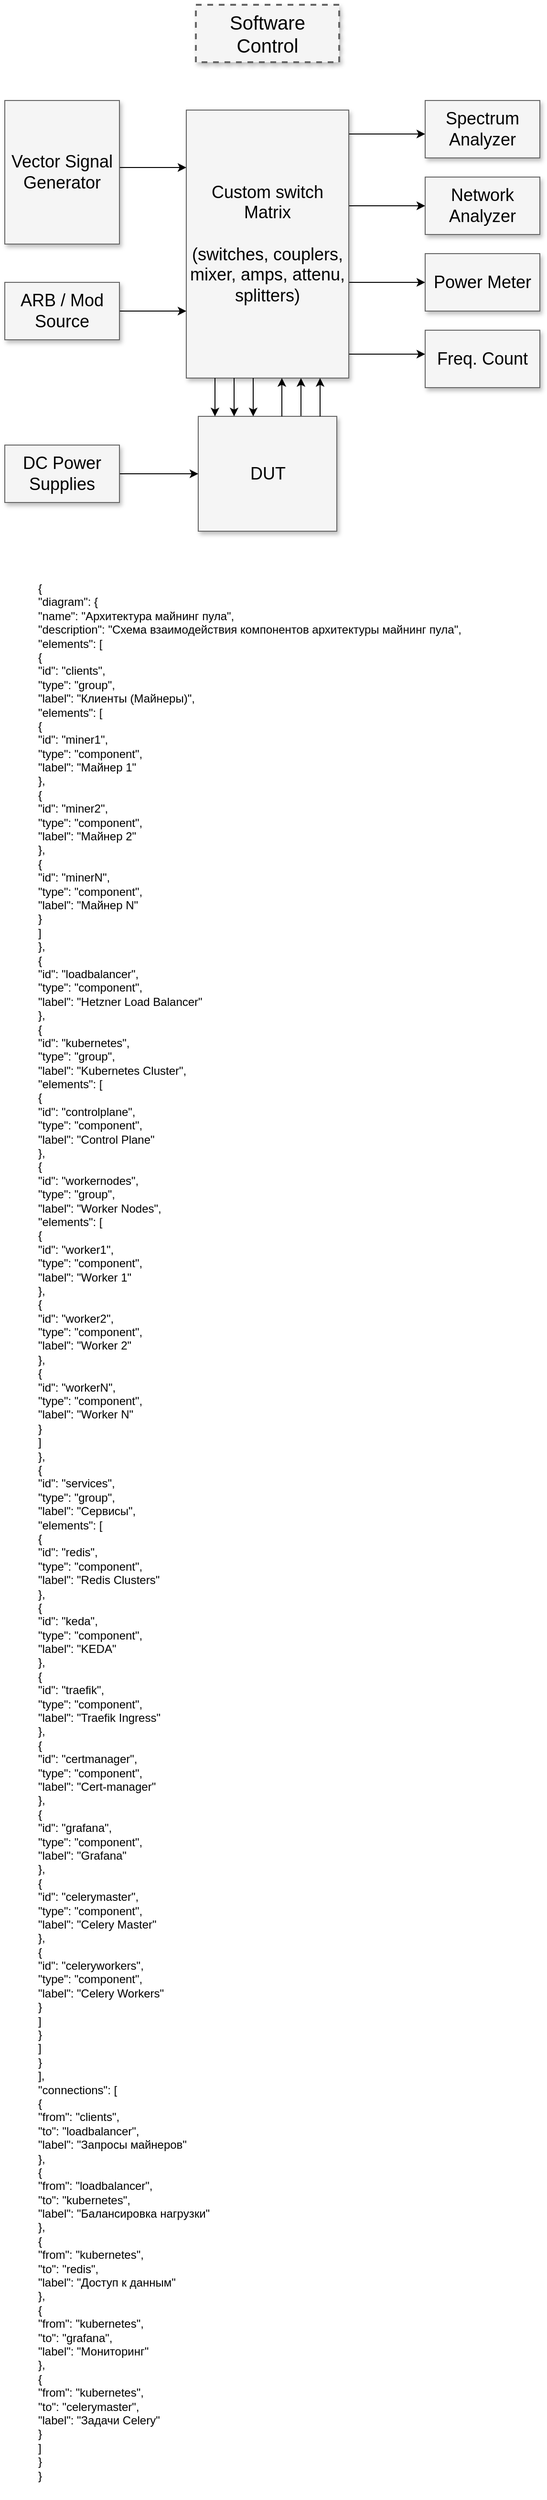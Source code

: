 <mxfile version="26.0.13">
  <diagram name="Page-1" id="90a13364-a465-7bf4-72fc-28e22215d7a0">
    <mxGraphModel dx="1050" dy="557" grid="1" gridSize="10" guides="1" tooltips="1" connect="1" arrows="1" fold="1" page="1" pageScale="1.5" pageWidth="1169" pageHeight="826" background="none" math="0" shadow="0">
      <root>
        <mxCell id="0" style=";html=1;" />
        <mxCell id="1" style=";html=1;" parent="0" />
        <mxCell id="3a17f1ce550125da-1" value="Software Control" style="whiteSpace=wrap;html=1;shadow=1;fontSize=20;fillColor=#f5f5f5;strokeColor=#666666;strokeWidth=2;dashed=1;" parent="1" vertex="1">
          <mxGeometry x="797" y="344" width="150" height="60" as="geometry" />
        </mxCell>
        <mxCell id="3a17f1ce550125da-13" style="edgeStyle=elbowEdgeStyle;rounded=0;html=1;startArrow=none;startFill=0;jettySize=auto;orthogonalLoop=1;fontSize=18;elbow=vertical;" parent="1" source="3a17f1ce550125da-2" target="3a17f1ce550125da-4" edge="1">
          <mxGeometry relative="1" as="geometry" />
        </mxCell>
        <mxCell id="3a17f1ce550125da-14" style="edgeStyle=elbowEdgeStyle;rounded=0;html=1;startArrow=none;startFill=0;jettySize=auto;orthogonalLoop=1;fontSize=18;elbow=vertical;" parent="1" source="3a17f1ce550125da-2" target="3a17f1ce550125da-5" edge="1">
          <mxGeometry relative="1" as="geometry" />
        </mxCell>
        <mxCell id="3a17f1ce550125da-15" style="edgeStyle=elbowEdgeStyle;rounded=0;html=1;startArrow=none;startFill=0;jettySize=auto;orthogonalLoop=1;fontSize=18;elbow=vertical;" parent="1" source="3a17f1ce550125da-2" target="3a17f1ce550125da-6" edge="1">
          <mxGeometry relative="1" as="geometry" />
        </mxCell>
        <mxCell id="3a17f1ce550125da-16" style="edgeStyle=elbowEdgeStyle;rounded=0;html=1;startArrow=none;startFill=0;jettySize=auto;orthogonalLoop=1;fontSize=18;elbow=vertical;" parent="1" source="3a17f1ce550125da-2" target="3a17f1ce550125da-7" edge="1">
          <mxGeometry relative="1" as="geometry" />
        </mxCell>
        <mxCell id="3a17f1ce550125da-17" style="edgeStyle=elbowEdgeStyle;rounded=0;html=1;startArrow=none;startFill=0;jettySize=auto;orthogonalLoop=1;fontSize=18;" parent="1" source="3a17f1ce550125da-10" target="3a17f1ce550125da-2" edge="1">
          <mxGeometry relative="1" as="geometry">
            <Array as="points">
              <mxPoint x="907" y="754" />
            </Array>
          </mxGeometry>
        </mxCell>
        <mxCell id="3a17f1ce550125da-2" value="Custom switch Matrix&lt;div&gt;&lt;br&gt;&lt;/div&gt;&lt;div&gt;(switches, couplers, mixer, amps, attenu, splitters)&lt;/div&gt;" style="whiteSpace=wrap;html=1;shadow=1;fontSize=18;fillColor=#f5f5f5;strokeColor=#666666;" parent="1" vertex="1">
          <mxGeometry x="787" y="454" width="170" height="280" as="geometry" />
        </mxCell>
        <mxCell id="3a17f1ce550125da-4" value="Spectrum Analyzer" style="whiteSpace=wrap;html=1;shadow=1;fontSize=18;fillColor=#f5f5f5;strokeColor=#666666;" parent="1" vertex="1">
          <mxGeometry x="1037" y="444" width="120" height="60" as="geometry" />
        </mxCell>
        <mxCell id="3a17f1ce550125da-5" value="Network Analyzer" style="whiteSpace=wrap;html=1;shadow=1;fontSize=18;fillColor=#f5f5f5;strokeColor=#666666;" parent="1" vertex="1">
          <mxGeometry x="1037" y="524" width="120" height="60" as="geometry" />
        </mxCell>
        <mxCell id="3a17f1ce550125da-6" value="Power Meter" style="whiteSpace=wrap;html=1;shadow=1;fontSize=18;fillColor=#f5f5f5;strokeColor=#666666;" parent="1" vertex="1">
          <mxGeometry x="1037" y="604" width="120" height="60" as="geometry" />
        </mxCell>
        <mxCell id="3a17f1ce550125da-7" value="Freq. Count" style="whiteSpace=wrap;html=1;shadow=1;fontSize=18;fillColor=#f5f5f5;strokeColor=#666666;" parent="1" vertex="1">
          <mxGeometry x="1037" y="684" width="120" height="60" as="geometry" />
        </mxCell>
        <mxCell id="3a17f1ce550125da-20" style="edgeStyle=elbowEdgeStyle;rounded=0;html=1;startArrow=none;startFill=0;jettySize=auto;orthogonalLoop=1;fontSize=18;elbow=vertical;" parent="1" source="3a17f1ce550125da-8" target="3a17f1ce550125da-2" edge="1">
          <mxGeometry relative="1" as="geometry">
            <Array as="points">
              <mxPoint x="757" y="514" />
            </Array>
          </mxGeometry>
        </mxCell>
        <mxCell id="3a17f1ce550125da-8" value="Vector Signal Generator" style="whiteSpace=wrap;html=1;shadow=1;fontSize=18;fillColor=#f5f5f5;strokeColor=#666666;" parent="1" vertex="1">
          <mxGeometry x="597" y="444" width="120" height="150" as="geometry" />
        </mxCell>
        <mxCell id="3a17f1ce550125da-21" style="edgeStyle=elbowEdgeStyle;rounded=0;html=1;startArrow=none;startFill=0;jettySize=auto;orthogonalLoop=1;fontSize=18;elbow=vertical;" parent="1" source="3a17f1ce550125da-9" target="3a17f1ce550125da-2" edge="1">
          <mxGeometry relative="1" as="geometry" />
        </mxCell>
        <mxCell id="3a17f1ce550125da-9" value="ARB / Mod Source" style="whiteSpace=wrap;html=1;shadow=1;fontSize=18;fillColor=#f5f5f5;strokeColor=#666666;" parent="1" vertex="1">
          <mxGeometry x="597" y="634" width="120" height="60" as="geometry" />
        </mxCell>
        <mxCell id="3a17f1ce550125da-10" value="DUT" style="whiteSpace=wrap;html=1;shadow=1;fontSize=18;fillColor=#f5f5f5;strokeColor=#666666;" parent="1" vertex="1">
          <mxGeometry x="799.5" y="774" width="145" height="120" as="geometry" />
        </mxCell>
        <mxCell id="3a17f1ce550125da-18" style="edgeStyle=elbowEdgeStyle;rounded=0;html=1;startArrow=none;startFill=0;jettySize=auto;orthogonalLoop=1;fontSize=18;elbow=vertical;" parent="1" source="3a17f1ce550125da-11" target="3a17f1ce550125da-10" edge="1">
          <mxGeometry relative="1" as="geometry" />
        </mxCell>
        <mxCell id="3a17f1ce550125da-11" value="DC Power Supplies" style="whiteSpace=wrap;html=1;shadow=1;fontSize=18;fillColor=#f5f5f5;strokeColor=#666666;" parent="1" vertex="1">
          <mxGeometry x="597" y="804" width="120" height="60" as="geometry" />
        </mxCell>
        <mxCell id="3a17f1ce550125da-22" style="edgeStyle=elbowEdgeStyle;rounded=0;html=1;startArrow=none;startFill=0;jettySize=auto;orthogonalLoop=1;fontSize=18;" parent="1" source="3a17f1ce550125da-10" target="3a17f1ce550125da-2" edge="1">
          <mxGeometry relative="1" as="geometry">
            <mxPoint x="937" y="784" as="sourcePoint" />
            <mxPoint x="937" y="744" as="targetPoint" />
            <Array as="points">
              <mxPoint x="927" y="754" />
              <mxPoint x="907" y="754" />
            </Array>
          </mxGeometry>
        </mxCell>
        <mxCell id="3a17f1ce550125da-23" style="edgeStyle=elbowEdgeStyle;rounded=0;html=1;startArrow=none;startFill=0;jettySize=auto;orthogonalLoop=1;fontSize=18;" parent="1" edge="1">
          <mxGeometry relative="1" as="geometry">
            <mxPoint x="887" y="774" as="sourcePoint" />
            <mxPoint x="887" y="734" as="targetPoint" />
            <Array as="points">
              <mxPoint x="887" y="754" />
              <mxPoint x="887" y="754" />
            </Array>
          </mxGeometry>
        </mxCell>
        <mxCell id="3a17f1ce550125da-24" style="edgeStyle=elbowEdgeStyle;rounded=0;html=1;startArrow=none;startFill=0;jettySize=auto;orthogonalLoop=1;fontSize=18;" parent="1" edge="1">
          <mxGeometry relative="1" as="geometry">
            <mxPoint x="857" y="734" as="sourcePoint" />
            <mxPoint x="857" y="774" as="targetPoint" />
            <Array as="points">
              <mxPoint x="857" y="754" />
              <mxPoint x="887" y="764" />
            </Array>
          </mxGeometry>
        </mxCell>
        <mxCell id="3a17f1ce550125da-25" style="edgeStyle=elbowEdgeStyle;rounded=0;html=1;startArrow=none;startFill=0;jettySize=auto;orthogonalLoop=1;fontSize=18;" parent="1" edge="1">
          <mxGeometry relative="1" as="geometry">
            <mxPoint x="837" y="734" as="sourcePoint" />
            <mxPoint x="837" y="774" as="targetPoint" />
            <Array as="points">
              <mxPoint x="837" y="754" />
              <mxPoint x="867" y="764" />
            </Array>
          </mxGeometry>
        </mxCell>
        <mxCell id="3a17f1ce550125da-26" style="edgeStyle=elbowEdgeStyle;rounded=0;html=1;startArrow=none;startFill=0;jettySize=auto;orthogonalLoop=1;fontSize=18;" parent="1" edge="1">
          <mxGeometry relative="1" as="geometry">
            <mxPoint x="817" y="734" as="sourcePoint" />
            <mxPoint x="817" y="774" as="targetPoint" />
            <Array as="points">
              <mxPoint x="817" y="754" />
              <mxPoint x="847" y="764" />
            </Array>
          </mxGeometry>
        </mxCell>
        <mxCell id="AsYeykMKRLF6SeqOeggs-1" value="{&#xa;  &quot;diagram&quot;: {&#xa;    &quot;name&quot;: &quot;Архитектура майнинг пула&quot;,&#xa;    &quot;description&quot;: &quot;Схема взаимодействия компонентов архитектуры майнинг пула&quot;,&#xa;    &quot;elements&quot;: [&#xa;      {&#xa;        &quot;id&quot;: &quot;clients&quot;,&#xa;        &quot;type&quot;: &quot;group&quot;,&#xa;        &quot;label&quot;: &quot;Клиенты (Майнеры)&quot;,&#xa;        &quot;elements&quot;: [&#xa;          {&#xa;            &quot;id&quot;: &quot;miner1&quot;,&#xa;            &quot;type&quot;: &quot;component&quot;,&#xa;            &quot;label&quot;: &quot;Майнер 1&quot;&#xa;          },&#xa;          {&#xa;            &quot;id&quot;: &quot;miner2&quot;,&#xa;            &quot;type&quot;: &quot;component&quot;,&#xa;            &quot;label&quot;: &quot;Майнер 2&quot;&#xa;          },&#xa;          {&#xa;            &quot;id&quot;: &quot;minerN&quot;,&#xa;            &quot;type&quot;: &quot;component&quot;,&#xa;            &quot;label&quot;: &quot;Майнер N&quot;&#xa;          }&#xa;        ]&#xa;      },&#xa;      {&#xa;        &quot;id&quot;: &quot;loadbalancer&quot;,&#xa;        &quot;type&quot;: &quot;component&quot;,&#xa;        &quot;label&quot;: &quot;Hetzner Load Balancer&quot;&#xa;      },&#xa;      {&#xa;        &quot;id&quot;: &quot;kubernetes&quot;,&#xa;        &quot;type&quot;: &quot;group&quot;,&#xa;        &quot;label&quot;: &quot;Kubernetes Cluster&quot;,&#xa;        &quot;elements&quot;: [&#xa;          {&#xa;            &quot;id&quot;: &quot;controlplane&quot;,&#xa;            &quot;type&quot;: &quot;component&quot;,&#xa;            &quot;label&quot;: &quot;Control Plane&quot;&#xa;          },&#xa;          {&#xa;            &quot;id&quot;: &quot;workernodes&quot;,&#xa;            &quot;type&quot;: &quot;group&quot;,&#xa;            &quot;label&quot;: &quot;Worker Nodes&quot;,&#xa;            &quot;elements&quot;: [&#xa;              {&#xa;                &quot;id&quot;: &quot;worker1&quot;,&#xa;                &quot;type&quot;: &quot;component&quot;,&#xa;                &quot;label&quot;: &quot;Worker 1&quot;&#xa;              },&#xa;              {&#xa;                &quot;id&quot;: &quot;worker2&quot;,&#xa;                &quot;type&quot;: &quot;component&quot;,&#xa;                &quot;label&quot;: &quot;Worker 2&quot;&#xa;              },&#xa;              {&#xa;                &quot;id&quot;: &quot;workerN&quot;,&#xa;                &quot;type&quot;: &quot;component&quot;,&#xa;                &quot;label&quot;: &quot;Worker N&quot;&#xa;              }&#xa;            ]&#xa;          },&#xa;          {&#xa;            &quot;id&quot;: &quot;services&quot;,&#xa;            &quot;type&quot;: &quot;group&quot;,&#xa;            &quot;label&quot;: &quot;Сервисы&quot;,&#xa;            &quot;elements&quot;: [&#xa;              {&#xa;                &quot;id&quot;: &quot;redis&quot;,&#xa;                &quot;type&quot;: &quot;component&quot;,&#xa;                &quot;label&quot;: &quot;Redis Clusters&quot;&#xa;              },&#xa;              {&#xa;                &quot;id&quot;: &quot;keda&quot;,&#xa;                &quot;type&quot;: &quot;component&quot;,&#xa;                &quot;label&quot;: &quot;KEDA&quot;&#xa;              },&#xa;              {&#xa;                &quot;id&quot;: &quot;traefik&quot;,&#xa;                &quot;type&quot;: &quot;component&quot;,&#xa;                &quot;label&quot;: &quot;Traefik Ingress&quot;&#xa;              },&#xa;              {&#xa;                &quot;id&quot;: &quot;certmanager&quot;,&#xa;                &quot;type&quot;: &quot;component&quot;,&#xa;                &quot;label&quot;: &quot;Cert-manager&quot;&#xa;              },&#xa;              {&#xa;                &quot;id&quot;: &quot;grafana&quot;,&#xa;                &quot;type&quot;: &quot;component&quot;,&#xa;                &quot;label&quot;: &quot;Grafana&quot;&#xa;              },&#xa;              {&#xa;                &quot;id&quot;: &quot;celerymaster&quot;,&#xa;                &quot;type&quot;: &quot;component&quot;,&#xa;                &quot;label&quot;: &quot;Celery Master&quot;&#xa;              },&#xa;              {&#xa;                &quot;id&quot;: &quot;celeryworkers&quot;,&#xa;                &quot;type&quot;: &quot;component&quot;,&#xa;                &quot;label&quot;: &quot;Celery Workers&quot;&#xa;              }&#xa;            ]&#xa;          }&#xa;        ]&#xa;      }&#xa;    ],&#xa;    &quot;connections&quot;: [&#xa;      {&#xa;        &quot;from&quot;: &quot;clients&quot;,&#xa;        &quot;to&quot;: &quot;loadbalancer&quot;,&#xa;        &quot;label&quot;: &quot;Запросы майнеров&quot;&#xa;      },&#xa;      {&#xa;        &quot;from&quot;: &quot;loadbalancer&quot;,&#xa;        &quot;to&quot;: &quot;kubernetes&quot;,&#xa;        &quot;label&quot;: &quot;Балансировка нагрузки&quot;&#xa;      },&#xa;      {&#xa;        &quot;from&quot;: &quot;kubernetes&quot;,&#xa;        &quot;to&quot;: &quot;redis&quot;,&#xa;        &quot;label&quot;: &quot;Доступ к данным&quot;&#xa;      },&#xa;      {&#xa;        &quot;from&quot;: &quot;kubernetes&quot;,&#xa;        &quot;to&quot;: &quot;grafana&quot;,&#xa;        &quot;label&quot;: &quot;Мониторинг&quot;&#xa;      },&#xa;      {&#xa;        &quot;from&quot;: &quot;kubernetes&quot;,&#xa;        &quot;to&quot;: &quot;celerymaster&quot;,&#xa;        &quot;label&quot;: &quot;Задачи Celery&quot;&#xa;      }&#xa;    ]&#xa;  }&#xa;}" style="text;whiteSpace=wrap;html=1;" vertex="1" parent="1">
          <mxGeometry x="630" y="940" width="480" height="2010" as="geometry" />
        </mxCell>
      </root>
    </mxGraphModel>
  </diagram>
</mxfile>
